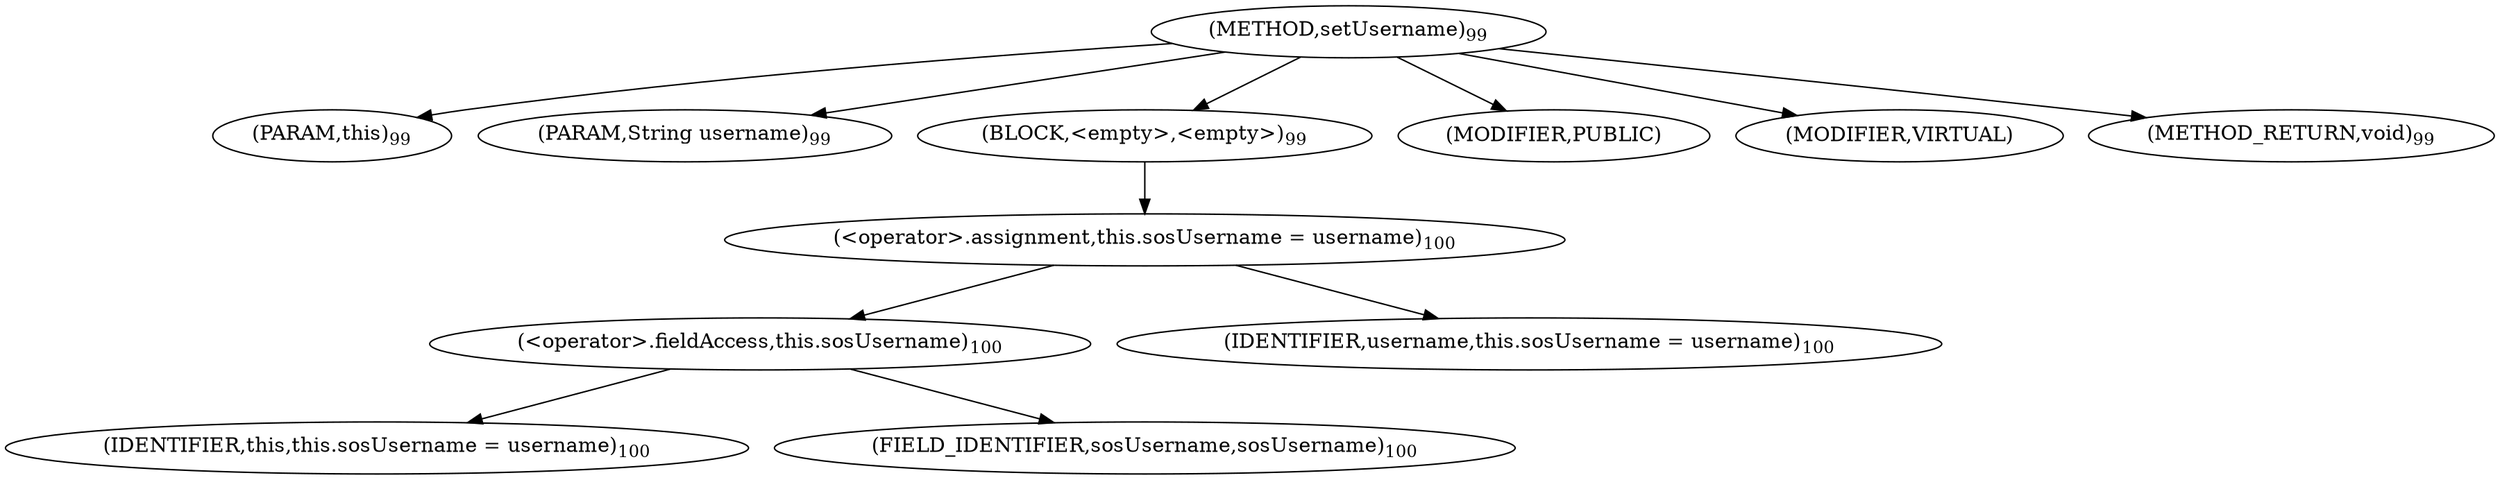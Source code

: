 digraph "setUsername" {  
"162" [label = <(METHOD,setUsername)<SUB>99</SUB>> ]
"163" [label = <(PARAM,this)<SUB>99</SUB>> ]
"164" [label = <(PARAM,String username)<SUB>99</SUB>> ]
"165" [label = <(BLOCK,&lt;empty&gt;,&lt;empty&gt;)<SUB>99</SUB>> ]
"166" [label = <(&lt;operator&gt;.assignment,this.sosUsername = username)<SUB>100</SUB>> ]
"167" [label = <(&lt;operator&gt;.fieldAccess,this.sosUsername)<SUB>100</SUB>> ]
"168" [label = <(IDENTIFIER,this,this.sosUsername = username)<SUB>100</SUB>> ]
"169" [label = <(FIELD_IDENTIFIER,sosUsername,sosUsername)<SUB>100</SUB>> ]
"170" [label = <(IDENTIFIER,username,this.sosUsername = username)<SUB>100</SUB>> ]
"171" [label = <(MODIFIER,PUBLIC)> ]
"172" [label = <(MODIFIER,VIRTUAL)> ]
"173" [label = <(METHOD_RETURN,void)<SUB>99</SUB>> ]
  "162" -> "163" 
  "162" -> "164" 
  "162" -> "165" 
  "162" -> "171" 
  "162" -> "172" 
  "162" -> "173" 
  "165" -> "166" 
  "166" -> "167" 
  "166" -> "170" 
  "167" -> "168" 
  "167" -> "169" 
}
